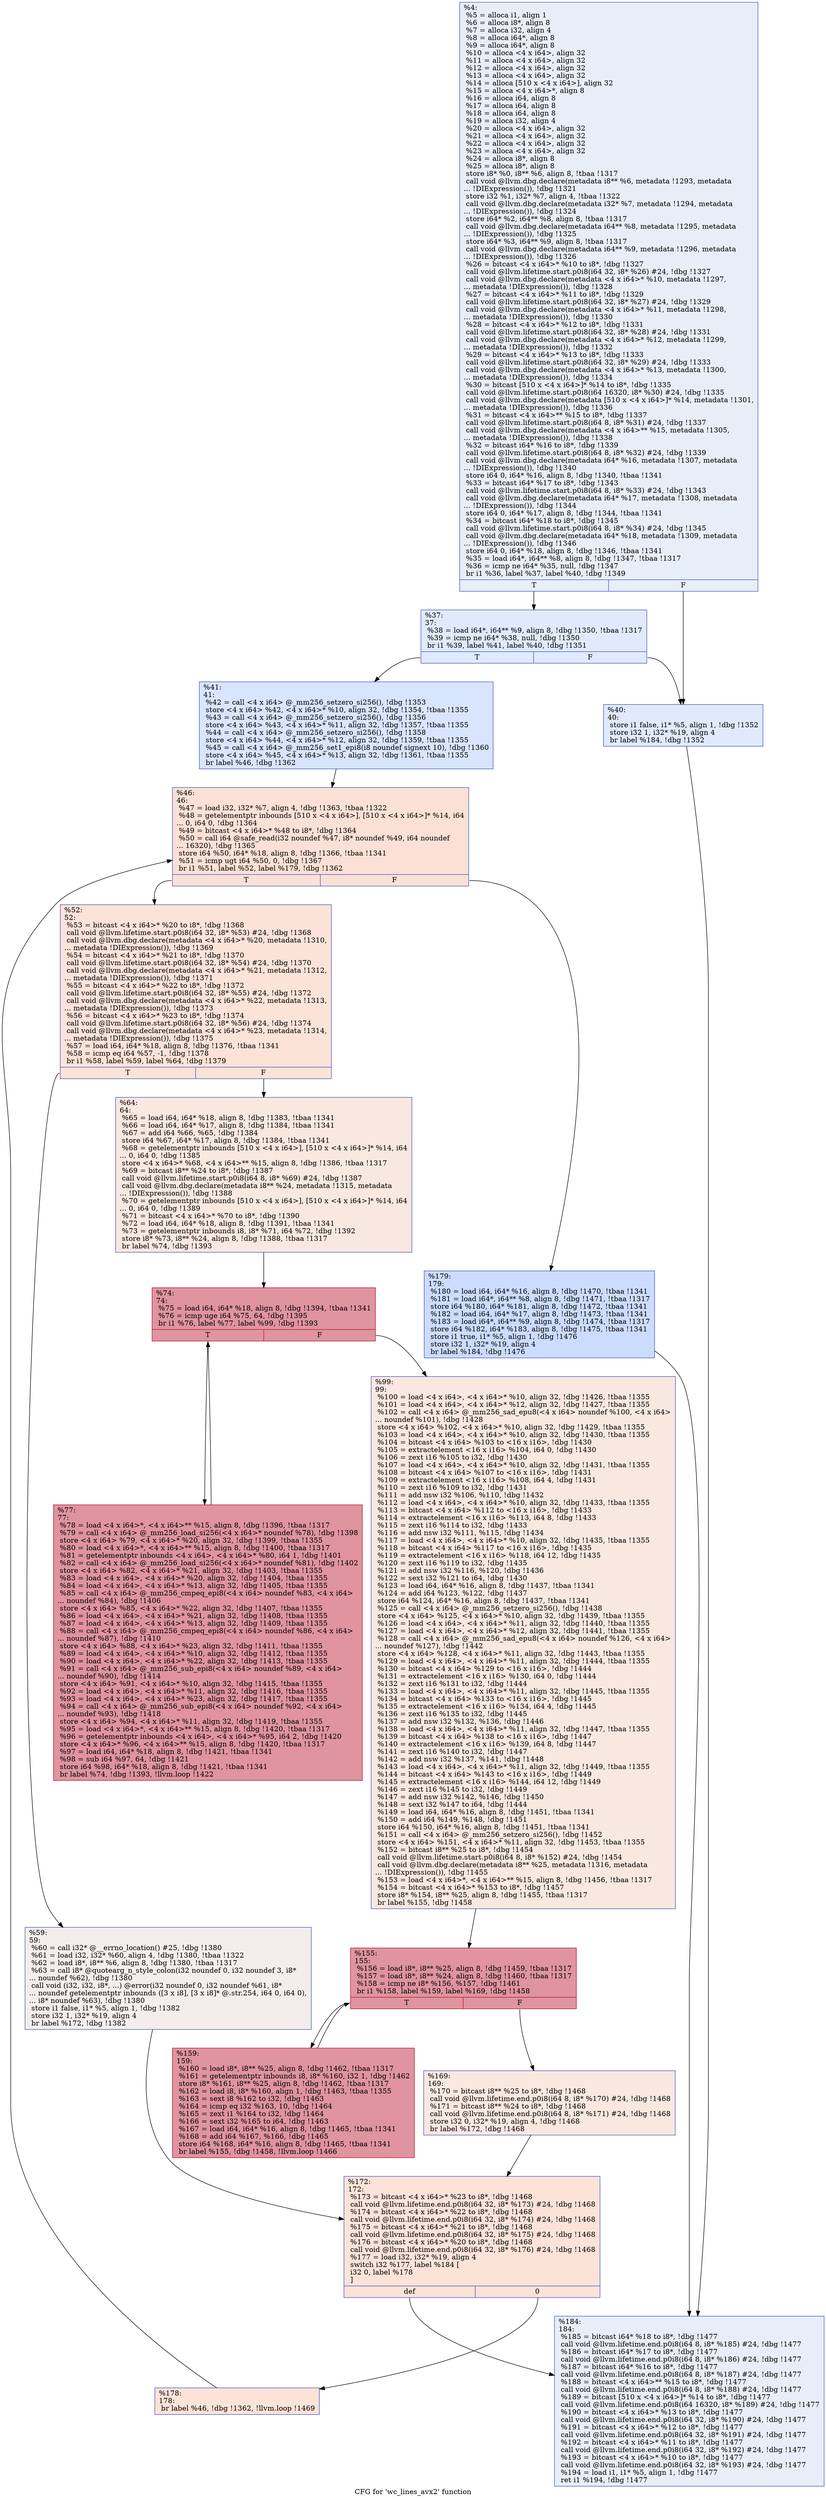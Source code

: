 digraph "CFG for 'wc_lines_avx2' function" {
	label="CFG for 'wc_lines_avx2' function";

	Node0x2056a20 [shape=record,color="#3d50c3ff", style=filled, fillcolor="#cbd8ee70",label="{%4:\l  %5 = alloca i1, align 1\l  %6 = alloca i8*, align 8\l  %7 = alloca i32, align 4\l  %8 = alloca i64*, align 8\l  %9 = alloca i64*, align 8\l  %10 = alloca \<4 x i64\>, align 32\l  %11 = alloca \<4 x i64\>, align 32\l  %12 = alloca \<4 x i64\>, align 32\l  %13 = alloca \<4 x i64\>, align 32\l  %14 = alloca [510 x \<4 x i64\>], align 32\l  %15 = alloca \<4 x i64\>*, align 8\l  %16 = alloca i64, align 8\l  %17 = alloca i64, align 8\l  %18 = alloca i64, align 8\l  %19 = alloca i32, align 4\l  %20 = alloca \<4 x i64\>, align 32\l  %21 = alloca \<4 x i64\>, align 32\l  %22 = alloca \<4 x i64\>, align 32\l  %23 = alloca \<4 x i64\>, align 32\l  %24 = alloca i8*, align 8\l  %25 = alloca i8*, align 8\l  store i8* %0, i8** %6, align 8, !tbaa !1317\l  call void @llvm.dbg.declare(metadata i8** %6, metadata !1293, metadata\l... !DIExpression()), !dbg !1321\l  store i32 %1, i32* %7, align 4, !tbaa !1322\l  call void @llvm.dbg.declare(metadata i32* %7, metadata !1294, metadata\l... !DIExpression()), !dbg !1324\l  store i64* %2, i64** %8, align 8, !tbaa !1317\l  call void @llvm.dbg.declare(metadata i64** %8, metadata !1295, metadata\l... !DIExpression()), !dbg !1325\l  store i64* %3, i64** %9, align 8, !tbaa !1317\l  call void @llvm.dbg.declare(metadata i64** %9, metadata !1296, metadata\l... !DIExpression()), !dbg !1326\l  %26 = bitcast \<4 x i64\>* %10 to i8*, !dbg !1327\l  call void @llvm.lifetime.start.p0i8(i64 32, i8* %26) #24, !dbg !1327\l  call void @llvm.dbg.declare(metadata \<4 x i64\>* %10, metadata !1297,\l... metadata !DIExpression()), !dbg !1328\l  %27 = bitcast \<4 x i64\>* %11 to i8*, !dbg !1329\l  call void @llvm.lifetime.start.p0i8(i64 32, i8* %27) #24, !dbg !1329\l  call void @llvm.dbg.declare(metadata \<4 x i64\>* %11, metadata !1298,\l... metadata !DIExpression()), !dbg !1330\l  %28 = bitcast \<4 x i64\>* %12 to i8*, !dbg !1331\l  call void @llvm.lifetime.start.p0i8(i64 32, i8* %28) #24, !dbg !1331\l  call void @llvm.dbg.declare(metadata \<4 x i64\>* %12, metadata !1299,\l... metadata !DIExpression()), !dbg !1332\l  %29 = bitcast \<4 x i64\>* %13 to i8*, !dbg !1333\l  call void @llvm.lifetime.start.p0i8(i64 32, i8* %29) #24, !dbg !1333\l  call void @llvm.dbg.declare(metadata \<4 x i64\>* %13, metadata !1300,\l... metadata !DIExpression()), !dbg !1334\l  %30 = bitcast [510 x \<4 x i64\>]* %14 to i8*, !dbg !1335\l  call void @llvm.lifetime.start.p0i8(i64 16320, i8* %30) #24, !dbg !1335\l  call void @llvm.dbg.declare(metadata [510 x \<4 x i64\>]* %14, metadata !1301,\l... metadata !DIExpression()), !dbg !1336\l  %31 = bitcast \<4 x i64\>** %15 to i8*, !dbg !1337\l  call void @llvm.lifetime.start.p0i8(i64 8, i8* %31) #24, !dbg !1337\l  call void @llvm.dbg.declare(metadata \<4 x i64\>** %15, metadata !1305,\l... metadata !DIExpression()), !dbg !1338\l  %32 = bitcast i64* %16 to i8*, !dbg !1339\l  call void @llvm.lifetime.start.p0i8(i64 8, i8* %32) #24, !dbg !1339\l  call void @llvm.dbg.declare(metadata i64* %16, metadata !1307, metadata\l... !DIExpression()), !dbg !1340\l  store i64 0, i64* %16, align 8, !dbg !1340, !tbaa !1341\l  %33 = bitcast i64* %17 to i8*, !dbg !1343\l  call void @llvm.lifetime.start.p0i8(i64 8, i8* %33) #24, !dbg !1343\l  call void @llvm.dbg.declare(metadata i64* %17, metadata !1308, metadata\l... !DIExpression()), !dbg !1344\l  store i64 0, i64* %17, align 8, !dbg !1344, !tbaa !1341\l  %34 = bitcast i64* %18 to i8*, !dbg !1345\l  call void @llvm.lifetime.start.p0i8(i64 8, i8* %34) #24, !dbg !1345\l  call void @llvm.dbg.declare(metadata i64* %18, metadata !1309, metadata\l... !DIExpression()), !dbg !1346\l  store i64 0, i64* %18, align 8, !dbg !1346, !tbaa !1341\l  %35 = load i64*, i64** %8, align 8, !dbg !1347, !tbaa !1317\l  %36 = icmp ne i64* %35, null, !dbg !1347\l  br i1 %36, label %37, label %40, !dbg !1349\l|{<s0>T|<s1>F}}"];
	Node0x2056a20:s0 -> Node0x2056b10;
	Node0x2056a20:s1 -> Node0x2056b60;
	Node0x2056b10 [shape=record,color="#3d50c3ff", style=filled, fillcolor="#b9d0f970",label="{%37:\l37:                                               \l  %38 = load i64*, i64** %9, align 8, !dbg !1350, !tbaa !1317\l  %39 = icmp ne i64* %38, null, !dbg !1350\l  br i1 %39, label %41, label %40, !dbg !1351\l|{<s0>T|<s1>F}}"];
	Node0x2056b10:s0 -> Node0x2056bb0;
	Node0x2056b10:s1 -> Node0x2056b60;
	Node0x2056b60 [shape=record,color="#3d50c3ff", style=filled, fillcolor="#b9d0f970",label="{%40:\l40:                                               \l  store i1 false, i1* %5, align 1, !dbg !1352\l  store i32 1, i32* %19, align 4\l  br label %184, !dbg !1352\l}"];
	Node0x2056b60 -> Node0x2057010;
	Node0x2056bb0 [shape=record,color="#3d50c3ff", style=filled, fillcolor="#a7c5fe70",label="{%41:\l41:                                               \l  %42 = call \<4 x i64\> @_mm256_setzero_si256(), !dbg !1353\l  store \<4 x i64\> %42, \<4 x i64\>* %10, align 32, !dbg !1354, !tbaa !1355\l  %43 = call \<4 x i64\> @_mm256_setzero_si256(), !dbg !1356\l  store \<4 x i64\> %43, \<4 x i64\>* %11, align 32, !dbg !1357, !tbaa !1355\l  %44 = call \<4 x i64\> @_mm256_setzero_si256(), !dbg !1358\l  store \<4 x i64\> %44, \<4 x i64\>* %12, align 32, !dbg !1359, !tbaa !1355\l  %45 = call \<4 x i64\> @_mm256_set1_epi8(i8 noundef signext 10), !dbg !1360\l  store \<4 x i64\> %45, \<4 x i64\>* %13, align 32, !dbg !1361, !tbaa !1355\l  br label %46, !dbg !1362\l}"];
	Node0x2056bb0 -> Node0x2056c00;
	Node0x2056c00 [shape=record,color="#3d50c3ff", style=filled, fillcolor="#f7bca170",label="{%46:\l46:                                               \l  %47 = load i32, i32* %7, align 4, !dbg !1363, !tbaa !1322\l  %48 = getelementptr inbounds [510 x \<4 x i64\>], [510 x \<4 x i64\>]* %14, i64\l... 0, i64 0, !dbg !1364\l  %49 = bitcast \<4 x i64\>* %48 to i8*, !dbg !1364\l  %50 = call i64 @safe_read(i32 noundef %47, i8* noundef %49, i64 noundef\l... 16320), !dbg !1365\l  store i64 %50, i64* %18, align 8, !dbg !1366, !tbaa !1341\l  %51 = icmp ugt i64 %50, 0, !dbg !1367\l  br i1 %51, label %52, label %179, !dbg !1362\l|{<s0>T|<s1>F}}"];
	Node0x2056c00:s0 -> Node0x2056c50;
	Node0x2056c00:s1 -> Node0x2056fc0;
	Node0x2056c50 [shape=record,color="#3d50c3ff", style=filled, fillcolor="#f6bfa670",label="{%52:\l52:                                               \l  %53 = bitcast \<4 x i64\>* %20 to i8*, !dbg !1368\l  call void @llvm.lifetime.start.p0i8(i64 32, i8* %53) #24, !dbg !1368\l  call void @llvm.dbg.declare(metadata \<4 x i64\>* %20, metadata !1310,\l... metadata !DIExpression()), !dbg !1369\l  %54 = bitcast \<4 x i64\>* %21 to i8*, !dbg !1370\l  call void @llvm.lifetime.start.p0i8(i64 32, i8* %54) #24, !dbg !1370\l  call void @llvm.dbg.declare(metadata \<4 x i64\>* %21, metadata !1312,\l... metadata !DIExpression()), !dbg !1371\l  %55 = bitcast \<4 x i64\>* %22 to i8*, !dbg !1372\l  call void @llvm.lifetime.start.p0i8(i64 32, i8* %55) #24, !dbg !1372\l  call void @llvm.dbg.declare(metadata \<4 x i64\>* %22, metadata !1313,\l... metadata !DIExpression()), !dbg !1373\l  %56 = bitcast \<4 x i64\>* %23 to i8*, !dbg !1374\l  call void @llvm.lifetime.start.p0i8(i64 32, i8* %56) #24, !dbg !1374\l  call void @llvm.dbg.declare(metadata \<4 x i64\>* %23, metadata !1314,\l... metadata !DIExpression()), !dbg !1375\l  %57 = load i64, i64* %18, align 8, !dbg !1376, !tbaa !1341\l  %58 = icmp eq i64 %57, -1, !dbg !1378\l  br i1 %58, label %59, label %64, !dbg !1379\l|{<s0>T|<s1>F}}"];
	Node0x2056c50:s0 -> Node0x2056ca0;
	Node0x2056c50:s1 -> Node0x2056cf0;
	Node0x2056ca0 [shape=record,color="#3d50c3ff", style=filled, fillcolor="#e5d8d170",label="{%59:\l59:                                               \l  %60 = call i32* @__errno_location() #25, !dbg !1380\l  %61 = load i32, i32* %60, align 4, !dbg !1380, !tbaa !1322\l  %62 = load i8*, i8** %6, align 8, !dbg !1380, !tbaa !1317\l  %63 = call i8* @quotearg_n_style_colon(i32 noundef 0, i32 noundef 3, i8*\l... noundef %62), !dbg !1380\l  call void (i32, i32, i8*, ...) @error(i32 noundef 0, i32 noundef %61, i8*\l... noundef getelementptr inbounds ([3 x i8], [3 x i8]* @.str.254, i64 0, i64 0),\l... i8* noundef %63), !dbg !1380\l  store i1 false, i1* %5, align 1, !dbg !1382\l  store i32 1, i32* %19, align 4\l  br label %172, !dbg !1382\l}"];
	Node0x2056ca0 -> Node0x2056f20;
	Node0x2056cf0 [shape=record,color="#3d50c3ff", style=filled, fillcolor="#f1ccb870",label="{%64:\l64:                                               \l  %65 = load i64, i64* %18, align 8, !dbg !1383, !tbaa !1341\l  %66 = load i64, i64* %17, align 8, !dbg !1384, !tbaa !1341\l  %67 = add i64 %66, %65, !dbg !1384\l  store i64 %67, i64* %17, align 8, !dbg !1384, !tbaa !1341\l  %68 = getelementptr inbounds [510 x \<4 x i64\>], [510 x \<4 x i64\>]* %14, i64\l... 0, i64 0, !dbg !1385\l  store \<4 x i64\>* %68, \<4 x i64\>** %15, align 8, !dbg !1386, !tbaa !1317\l  %69 = bitcast i8** %24 to i8*, !dbg !1387\l  call void @llvm.lifetime.start.p0i8(i64 8, i8* %69) #24, !dbg !1387\l  call void @llvm.dbg.declare(metadata i8** %24, metadata !1315, metadata\l... !DIExpression()), !dbg !1388\l  %70 = getelementptr inbounds [510 x \<4 x i64\>], [510 x \<4 x i64\>]* %14, i64\l... 0, i64 0, !dbg !1389\l  %71 = bitcast \<4 x i64\>* %70 to i8*, !dbg !1390\l  %72 = load i64, i64* %18, align 8, !dbg !1391, !tbaa !1341\l  %73 = getelementptr inbounds i8, i8* %71, i64 %72, !dbg !1392\l  store i8* %73, i8** %24, align 8, !dbg !1388, !tbaa !1317\l  br label %74, !dbg !1393\l}"];
	Node0x2056cf0 -> Node0x2056d40;
	Node0x2056d40 [shape=record,color="#b70d28ff", style=filled, fillcolor="#b70d2870",label="{%74:\l74:                                               \l  %75 = load i64, i64* %18, align 8, !dbg !1394, !tbaa !1341\l  %76 = icmp uge i64 %75, 64, !dbg !1395\l  br i1 %76, label %77, label %99, !dbg !1393\l|{<s0>T|<s1>F}}"];
	Node0x2056d40:s0 -> Node0x2056d90;
	Node0x2056d40:s1 -> Node0x2056de0;
	Node0x2056d90 [shape=record,color="#b70d28ff", style=filled, fillcolor="#b70d2870",label="{%77:\l77:                                               \l  %78 = load \<4 x i64\>*, \<4 x i64\>** %15, align 8, !dbg !1396, !tbaa !1317\l  %79 = call \<4 x i64\> @_mm256_load_si256(\<4 x i64\>* noundef %78), !dbg !1398\l  store \<4 x i64\> %79, \<4 x i64\>* %20, align 32, !dbg !1399, !tbaa !1355\l  %80 = load \<4 x i64\>*, \<4 x i64\>** %15, align 8, !dbg !1400, !tbaa !1317\l  %81 = getelementptr inbounds \<4 x i64\>, \<4 x i64\>* %80, i64 1, !dbg !1401\l  %82 = call \<4 x i64\> @_mm256_load_si256(\<4 x i64\>* noundef %81), !dbg !1402\l  store \<4 x i64\> %82, \<4 x i64\>* %21, align 32, !dbg !1403, !tbaa !1355\l  %83 = load \<4 x i64\>, \<4 x i64\>* %20, align 32, !dbg !1404, !tbaa !1355\l  %84 = load \<4 x i64\>, \<4 x i64\>* %13, align 32, !dbg !1405, !tbaa !1355\l  %85 = call \<4 x i64\> @_mm256_cmpeq_epi8(\<4 x i64\> noundef %83, \<4 x i64\>\l... noundef %84), !dbg !1406\l  store \<4 x i64\> %85, \<4 x i64\>* %22, align 32, !dbg !1407, !tbaa !1355\l  %86 = load \<4 x i64\>, \<4 x i64\>* %21, align 32, !dbg !1408, !tbaa !1355\l  %87 = load \<4 x i64\>, \<4 x i64\>* %13, align 32, !dbg !1409, !tbaa !1355\l  %88 = call \<4 x i64\> @_mm256_cmpeq_epi8(\<4 x i64\> noundef %86, \<4 x i64\>\l... noundef %87), !dbg !1410\l  store \<4 x i64\> %88, \<4 x i64\>* %23, align 32, !dbg !1411, !tbaa !1355\l  %89 = load \<4 x i64\>, \<4 x i64\>* %10, align 32, !dbg !1412, !tbaa !1355\l  %90 = load \<4 x i64\>, \<4 x i64\>* %22, align 32, !dbg !1413, !tbaa !1355\l  %91 = call \<4 x i64\> @_mm256_sub_epi8(\<4 x i64\> noundef %89, \<4 x i64\>\l... noundef %90), !dbg !1414\l  store \<4 x i64\> %91, \<4 x i64\>* %10, align 32, !dbg !1415, !tbaa !1355\l  %92 = load \<4 x i64\>, \<4 x i64\>* %11, align 32, !dbg !1416, !tbaa !1355\l  %93 = load \<4 x i64\>, \<4 x i64\>* %23, align 32, !dbg !1417, !tbaa !1355\l  %94 = call \<4 x i64\> @_mm256_sub_epi8(\<4 x i64\> noundef %92, \<4 x i64\>\l... noundef %93), !dbg !1418\l  store \<4 x i64\> %94, \<4 x i64\>* %11, align 32, !dbg !1419, !tbaa !1355\l  %95 = load \<4 x i64\>*, \<4 x i64\>** %15, align 8, !dbg !1420, !tbaa !1317\l  %96 = getelementptr inbounds \<4 x i64\>, \<4 x i64\>* %95, i64 2, !dbg !1420\l  store \<4 x i64\>* %96, \<4 x i64\>** %15, align 8, !dbg !1420, !tbaa !1317\l  %97 = load i64, i64* %18, align 8, !dbg !1421, !tbaa !1341\l  %98 = sub i64 %97, 64, !dbg !1421\l  store i64 %98, i64* %18, align 8, !dbg !1421, !tbaa !1341\l  br label %74, !dbg !1393, !llvm.loop !1422\l}"];
	Node0x2056d90 -> Node0x2056d40;
	Node0x2056de0 [shape=record,color="#3d50c3ff", style=filled, fillcolor="#f1ccb870",label="{%99:\l99:                                               \l  %100 = load \<4 x i64\>, \<4 x i64\>* %10, align 32, !dbg !1426, !tbaa !1355\l  %101 = load \<4 x i64\>, \<4 x i64\>* %12, align 32, !dbg !1427, !tbaa !1355\l  %102 = call \<4 x i64\> @_mm256_sad_epu8(\<4 x i64\> noundef %100, \<4 x i64\>\l... noundef %101), !dbg !1428\l  store \<4 x i64\> %102, \<4 x i64\>* %10, align 32, !dbg !1429, !tbaa !1355\l  %103 = load \<4 x i64\>, \<4 x i64\>* %10, align 32, !dbg !1430, !tbaa !1355\l  %104 = bitcast \<4 x i64\> %103 to \<16 x i16\>, !dbg !1430\l  %105 = extractelement \<16 x i16\> %104, i64 0, !dbg !1430\l  %106 = zext i16 %105 to i32, !dbg !1430\l  %107 = load \<4 x i64\>, \<4 x i64\>* %10, align 32, !dbg !1431, !tbaa !1355\l  %108 = bitcast \<4 x i64\> %107 to \<16 x i16\>, !dbg !1431\l  %109 = extractelement \<16 x i16\> %108, i64 4, !dbg !1431\l  %110 = zext i16 %109 to i32, !dbg !1431\l  %111 = add nsw i32 %106, %110, !dbg !1432\l  %112 = load \<4 x i64\>, \<4 x i64\>* %10, align 32, !dbg !1433, !tbaa !1355\l  %113 = bitcast \<4 x i64\> %112 to \<16 x i16\>, !dbg !1433\l  %114 = extractelement \<16 x i16\> %113, i64 8, !dbg !1433\l  %115 = zext i16 %114 to i32, !dbg !1433\l  %116 = add nsw i32 %111, %115, !dbg !1434\l  %117 = load \<4 x i64\>, \<4 x i64\>* %10, align 32, !dbg !1435, !tbaa !1355\l  %118 = bitcast \<4 x i64\> %117 to \<16 x i16\>, !dbg !1435\l  %119 = extractelement \<16 x i16\> %118, i64 12, !dbg !1435\l  %120 = zext i16 %119 to i32, !dbg !1435\l  %121 = add nsw i32 %116, %120, !dbg !1436\l  %122 = sext i32 %121 to i64, !dbg !1430\l  %123 = load i64, i64* %16, align 8, !dbg !1437, !tbaa !1341\l  %124 = add i64 %123, %122, !dbg !1437\l  store i64 %124, i64* %16, align 8, !dbg !1437, !tbaa !1341\l  %125 = call \<4 x i64\> @_mm256_setzero_si256(), !dbg !1438\l  store \<4 x i64\> %125, \<4 x i64\>* %10, align 32, !dbg !1439, !tbaa !1355\l  %126 = load \<4 x i64\>, \<4 x i64\>* %11, align 32, !dbg !1440, !tbaa !1355\l  %127 = load \<4 x i64\>, \<4 x i64\>* %12, align 32, !dbg !1441, !tbaa !1355\l  %128 = call \<4 x i64\> @_mm256_sad_epu8(\<4 x i64\> noundef %126, \<4 x i64\>\l... noundef %127), !dbg !1442\l  store \<4 x i64\> %128, \<4 x i64\>* %11, align 32, !dbg !1443, !tbaa !1355\l  %129 = load \<4 x i64\>, \<4 x i64\>* %11, align 32, !dbg !1444, !tbaa !1355\l  %130 = bitcast \<4 x i64\> %129 to \<16 x i16\>, !dbg !1444\l  %131 = extractelement \<16 x i16\> %130, i64 0, !dbg !1444\l  %132 = zext i16 %131 to i32, !dbg !1444\l  %133 = load \<4 x i64\>, \<4 x i64\>* %11, align 32, !dbg !1445, !tbaa !1355\l  %134 = bitcast \<4 x i64\> %133 to \<16 x i16\>, !dbg !1445\l  %135 = extractelement \<16 x i16\> %134, i64 4, !dbg !1445\l  %136 = zext i16 %135 to i32, !dbg !1445\l  %137 = add nsw i32 %132, %136, !dbg !1446\l  %138 = load \<4 x i64\>, \<4 x i64\>* %11, align 32, !dbg !1447, !tbaa !1355\l  %139 = bitcast \<4 x i64\> %138 to \<16 x i16\>, !dbg !1447\l  %140 = extractelement \<16 x i16\> %139, i64 8, !dbg !1447\l  %141 = zext i16 %140 to i32, !dbg !1447\l  %142 = add nsw i32 %137, %141, !dbg !1448\l  %143 = load \<4 x i64\>, \<4 x i64\>* %11, align 32, !dbg !1449, !tbaa !1355\l  %144 = bitcast \<4 x i64\> %143 to \<16 x i16\>, !dbg !1449\l  %145 = extractelement \<16 x i16\> %144, i64 12, !dbg !1449\l  %146 = zext i16 %145 to i32, !dbg !1449\l  %147 = add nsw i32 %142, %146, !dbg !1450\l  %148 = sext i32 %147 to i64, !dbg !1444\l  %149 = load i64, i64* %16, align 8, !dbg !1451, !tbaa !1341\l  %150 = add i64 %149, %148, !dbg !1451\l  store i64 %150, i64* %16, align 8, !dbg !1451, !tbaa !1341\l  %151 = call \<4 x i64\> @_mm256_setzero_si256(), !dbg !1452\l  store \<4 x i64\> %151, \<4 x i64\>* %11, align 32, !dbg !1453, !tbaa !1355\l  %152 = bitcast i8** %25 to i8*, !dbg !1454\l  call void @llvm.lifetime.start.p0i8(i64 8, i8* %152) #24, !dbg !1454\l  call void @llvm.dbg.declare(metadata i8** %25, metadata !1316, metadata\l... !DIExpression()), !dbg !1455\l  %153 = load \<4 x i64\>*, \<4 x i64\>** %15, align 8, !dbg !1456, !tbaa !1317\l  %154 = bitcast \<4 x i64\>* %153 to i8*, !dbg !1457\l  store i8* %154, i8** %25, align 8, !dbg !1455, !tbaa !1317\l  br label %155, !dbg !1458\l}"];
	Node0x2056de0 -> Node0x2056e30;
	Node0x2056e30 [shape=record,color="#b70d28ff", style=filled, fillcolor="#b70d2870",label="{%155:\l155:                                              \l  %156 = load i8*, i8** %25, align 8, !dbg !1459, !tbaa !1317\l  %157 = load i8*, i8** %24, align 8, !dbg !1460, !tbaa !1317\l  %158 = icmp ne i8* %156, %157, !dbg !1461\l  br i1 %158, label %159, label %169, !dbg !1458\l|{<s0>T|<s1>F}}"];
	Node0x2056e30:s0 -> Node0x2056e80;
	Node0x2056e30:s1 -> Node0x2056ed0;
	Node0x2056e80 [shape=record,color="#b70d28ff", style=filled, fillcolor="#b70d2870",label="{%159:\l159:                                              \l  %160 = load i8*, i8** %25, align 8, !dbg !1462, !tbaa !1317\l  %161 = getelementptr inbounds i8, i8* %160, i32 1, !dbg !1462\l  store i8* %161, i8** %25, align 8, !dbg !1462, !tbaa !1317\l  %162 = load i8, i8* %160, align 1, !dbg !1463, !tbaa !1355\l  %163 = sext i8 %162 to i32, !dbg !1463\l  %164 = icmp eq i32 %163, 10, !dbg !1464\l  %165 = zext i1 %164 to i32, !dbg !1464\l  %166 = sext i32 %165 to i64, !dbg !1463\l  %167 = load i64, i64* %16, align 8, !dbg !1465, !tbaa !1341\l  %168 = add i64 %167, %166, !dbg !1465\l  store i64 %168, i64* %16, align 8, !dbg !1465, !tbaa !1341\l  br label %155, !dbg !1458, !llvm.loop !1466\l}"];
	Node0x2056e80 -> Node0x2056e30;
	Node0x2056ed0 [shape=record,color="#3d50c3ff", style=filled, fillcolor="#f1ccb870",label="{%169:\l169:                                              \l  %170 = bitcast i8** %25 to i8*, !dbg !1468\l  call void @llvm.lifetime.end.p0i8(i64 8, i8* %170) #24, !dbg !1468\l  %171 = bitcast i8** %24 to i8*, !dbg !1468\l  call void @llvm.lifetime.end.p0i8(i64 8, i8* %171) #24, !dbg !1468\l  store i32 0, i32* %19, align 4, !dbg !1468\l  br label %172, !dbg !1468\l}"];
	Node0x2056ed0 -> Node0x2056f20;
	Node0x2056f20 [shape=record,color="#3d50c3ff", style=filled, fillcolor="#f6bfa670",label="{%172:\l172:                                              \l  %173 = bitcast \<4 x i64\>* %23 to i8*, !dbg !1468\l  call void @llvm.lifetime.end.p0i8(i64 32, i8* %173) #24, !dbg !1468\l  %174 = bitcast \<4 x i64\>* %22 to i8*, !dbg !1468\l  call void @llvm.lifetime.end.p0i8(i64 32, i8* %174) #24, !dbg !1468\l  %175 = bitcast \<4 x i64\>* %21 to i8*, !dbg !1468\l  call void @llvm.lifetime.end.p0i8(i64 32, i8* %175) #24, !dbg !1468\l  %176 = bitcast \<4 x i64\>* %20 to i8*, !dbg !1468\l  call void @llvm.lifetime.end.p0i8(i64 32, i8* %176) #24, !dbg !1468\l  %177 = load i32, i32* %19, align 4\l  switch i32 %177, label %184 [\l    i32 0, label %178\l  ]\l|{<s0>def|<s1>0}}"];
	Node0x2056f20:s0 -> Node0x2057010;
	Node0x2056f20:s1 -> Node0x2056f70;
	Node0x2056f70 [shape=record,color="#3d50c3ff", style=filled, fillcolor="#f6bfa670",label="{%178:\l178:                                              \l  br label %46, !dbg !1362, !llvm.loop !1469\l}"];
	Node0x2056f70 -> Node0x2056c00;
	Node0x2056fc0 [shape=record,color="#3d50c3ff", style=filled, fillcolor="#8caffe70",label="{%179:\l179:                                              \l  %180 = load i64, i64* %16, align 8, !dbg !1470, !tbaa !1341\l  %181 = load i64*, i64** %8, align 8, !dbg !1471, !tbaa !1317\l  store i64 %180, i64* %181, align 8, !dbg !1472, !tbaa !1341\l  %182 = load i64, i64* %17, align 8, !dbg !1473, !tbaa !1341\l  %183 = load i64*, i64** %9, align 8, !dbg !1474, !tbaa !1317\l  store i64 %182, i64* %183, align 8, !dbg !1475, !tbaa !1341\l  store i1 true, i1* %5, align 1, !dbg !1476\l  store i32 1, i32* %19, align 4\l  br label %184, !dbg !1476\l}"];
	Node0x2056fc0 -> Node0x2057010;
	Node0x2057010 [shape=record,color="#3d50c3ff", style=filled, fillcolor="#cbd8ee70",label="{%184:\l184:                                              \l  %185 = bitcast i64* %18 to i8*, !dbg !1477\l  call void @llvm.lifetime.end.p0i8(i64 8, i8* %185) #24, !dbg !1477\l  %186 = bitcast i64* %17 to i8*, !dbg !1477\l  call void @llvm.lifetime.end.p0i8(i64 8, i8* %186) #24, !dbg !1477\l  %187 = bitcast i64* %16 to i8*, !dbg !1477\l  call void @llvm.lifetime.end.p0i8(i64 8, i8* %187) #24, !dbg !1477\l  %188 = bitcast \<4 x i64\>** %15 to i8*, !dbg !1477\l  call void @llvm.lifetime.end.p0i8(i64 8, i8* %188) #24, !dbg !1477\l  %189 = bitcast [510 x \<4 x i64\>]* %14 to i8*, !dbg !1477\l  call void @llvm.lifetime.end.p0i8(i64 16320, i8* %189) #24, !dbg !1477\l  %190 = bitcast \<4 x i64\>* %13 to i8*, !dbg !1477\l  call void @llvm.lifetime.end.p0i8(i64 32, i8* %190) #24, !dbg !1477\l  %191 = bitcast \<4 x i64\>* %12 to i8*, !dbg !1477\l  call void @llvm.lifetime.end.p0i8(i64 32, i8* %191) #24, !dbg !1477\l  %192 = bitcast \<4 x i64\>* %11 to i8*, !dbg !1477\l  call void @llvm.lifetime.end.p0i8(i64 32, i8* %192) #24, !dbg !1477\l  %193 = bitcast \<4 x i64\>* %10 to i8*, !dbg !1477\l  call void @llvm.lifetime.end.p0i8(i64 32, i8* %193) #24, !dbg !1477\l  %194 = load i1, i1* %5, align 1, !dbg !1477\l  ret i1 %194, !dbg !1477\l}"];
}
